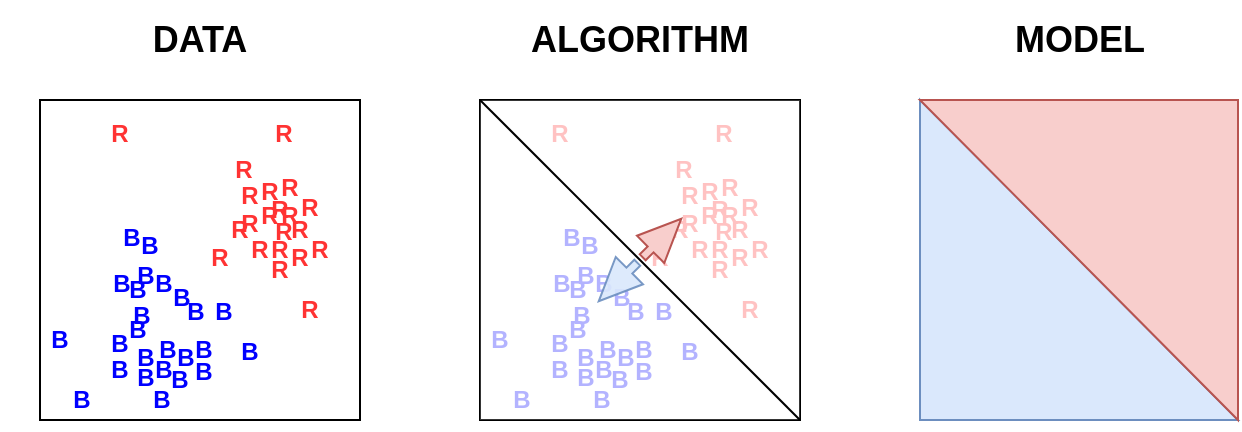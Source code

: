 <mxfile version="22.0.8" type="device">
  <diagram id="uQc1uqGf2HWPewSTmu1-" name="Page-4">
    <mxGraphModel dx="428" dy="602" grid="1" gridSize="10" guides="1" tooltips="1" connect="1" arrows="1" fold="1" page="0" pageScale="1" pageWidth="850" pageHeight="1100" math="0" shadow="0">
      <root>
        <mxCell id="0" />
        <mxCell id="1" parent="0" />
        <mxCell id="bJGoiBvRY1GCGcLGC41Q-31" value="" style="whiteSpace=wrap;html=1;aspect=fixed;" vertex="1" parent="1">
          <mxGeometry x="20" y="330" width="160" height="160" as="geometry" />
        </mxCell>
        <mxCell id="bJGoiBvRY1GCGcLGC41Q-1" value="&lt;font style=&quot;font-size: 18px;&quot;&gt;&lt;b&gt;DATA&lt;/b&gt;&lt;/font&gt;" style="text;html=1;strokeColor=none;fillColor=none;align=center;verticalAlign=middle;whiteSpace=wrap;rounded=0;" vertex="1" parent="1">
          <mxGeometry x="20" y="280" width="160" height="40" as="geometry" />
        </mxCell>
        <mxCell id="bJGoiBvRY1GCGcLGC41Q-4" value="&lt;font style=&quot;font-size: 18px;&quot;&gt;&lt;b&gt;ALGORITHM&lt;/b&gt;&lt;/font&gt;" style="text;html=1;strokeColor=none;fillColor=none;align=center;verticalAlign=middle;whiteSpace=wrap;rounded=0;" vertex="1" parent="1">
          <mxGeometry x="240" y="280" width="160" height="40" as="geometry" />
        </mxCell>
        <mxCell id="bJGoiBvRY1GCGcLGC41Q-5" value="&lt;font style=&quot;font-size: 18px;&quot;&gt;&lt;b&gt;MODEL&lt;/b&gt;&lt;/font&gt;" style="text;html=1;strokeColor=none;fillColor=none;align=center;verticalAlign=middle;whiteSpace=wrap;rounded=0;" vertex="1" parent="1">
          <mxGeometry x="460" y="280" width="160" height="40" as="geometry" />
        </mxCell>
        <mxCell id="bJGoiBvRY1GCGcLGC41Q-8" value="&lt;b&gt;&lt;font color=&quot;#ff3333&quot;&gt;R&lt;/font&gt;&lt;/b&gt;" style="text;html=1;strokeColor=none;fillColor=none;align=center;verticalAlign=middle;whiteSpace=wrap;rounded=0;" vertex="1" parent="1">
          <mxGeometry x="90" y="380" width="60" height="30" as="geometry" />
        </mxCell>
        <mxCell id="bJGoiBvRY1GCGcLGC41Q-10" value="&lt;span&gt;&lt;font color=&quot;#ff3333&quot;&gt;R&lt;/font&gt;&lt;/span&gt;" style="text;html=1;strokeColor=none;fillColor=none;align=center;verticalAlign=middle;whiteSpace=wrap;rounded=0;fontStyle=1" vertex="1" parent="1">
          <mxGeometry x="100" y="390" width="60" height="30" as="geometry" />
        </mxCell>
        <mxCell id="bJGoiBvRY1GCGcLGC41Q-11" value="&lt;span&gt;&lt;font color=&quot;#ff3333&quot;&gt;R&lt;/font&gt;&lt;/span&gt;" style="text;html=1;strokeColor=none;fillColor=none;align=center;verticalAlign=middle;whiteSpace=wrap;rounded=0;fontStyle=1" vertex="1" parent="1">
          <mxGeometry x="110" y="400" width="60" height="30" as="geometry" />
        </mxCell>
        <mxCell id="bJGoiBvRY1GCGcLGC41Q-12" value="&lt;span&gt;&lt;font color=&quot;#ff3333&quot;&gt;R&lt;/font&gt;&lt;/span&gt;" style="text;html=1;strokeColor=none;fillColor=none;align=center;verticalAlign=middle;whiteSpace=wrap;rounded=0;fontStyle=1" vertex="1" parent="1">
          <mxGeometry x="120" y="394" width="60" height="30" as="geometry" />
        </mxCell>
        <mxCell id="bJGoiBvRY1GCGcLGC41Q-13" value="&lt;span&gt;&lt;font color=&quot;#ff3333&quot;&gt;R&lt;/font&gt;&lt;/span&gt;" style="text;html=1;strokeColor=none;fillColor=none;align=center;verticalAlign=middle;whiteSpace=wrap;rounded=0;fontStyle=1" vertex="1" parent="1">
          <mxGeometry x="130" y="390" width="60" height="30" as="geometry" />
        </mxCell>
        <mxCell id="bJGoiBvRY1GCGcLGC41Q-14" value="&lt;span&gt;&lt;font color=&quot;#ff3333&quot;&gt;R&lt;/font&gt;&lt;/span&gt;" style="text;html=1;strokeColor=none;fillColor=none;align=center;verticalAlign=middle;whiteSpace=wrap;rounded=0;fontStyle=1" vertex="1" parent="1">
          <mxGeometry x="110" y="390" width="60" height="30" as="geometry" />
        </mxCell>
        <mxCell id="bJGoiBvRY1GCGcLGC41Q-15" value="&lt;span&gt;&lt;font color=&quot;#ff3333&quot;&gt;R&lt;/font&gt;&lt;/span&gt;" style="text;html=1;strokeColor=none;fillColor=none;align=center;verticalAlign=middle;whiteSpace=wrap;rounded=0;fontStyle=1" vertex="1" parent="1">
          <mxGeometry x="110" y="370" width="60" height="30" as="geometry" />
        </mxCell>
        <mxCell id="bJGoiBvRY1GCGcLGC41Q-18" value="&lt;span&gt;&lt;font color=&quot;#ff3333&quot;&gt;R&lt;/font&gt;&lt;/span&gt;" style="text;html=1;strokeColor=none;fillColor=none;align=center;verticalAlign=middle;whiteSpace=wrap;rounded=0;fontStyle=1" vertex="1" parent="1">
          <mxGeometry x="120" y="380" width="60" height="30" as="geometry" />
        </mxCell>
        <mxCell id="bJGoiBvRY1GCGcLGC41Q-19" value="&lt;span&gt;&lt;font color=&quot;#ff3333&quot;&gt;R&lt;/font&gt;&lt;/span&gt;" style="text;html=1;strokeColor=none;fillColor=none;align=center;verticalAlign=middle;whiteSpace=wrap;rounded=0;fontStyle=1" vertex="1" parent="1">
          <mxGeometry x="112" y="381" width="60" height="30" as="geometry" />
        </mxCell>
        <mxCell id="bJGoiBvRY1GCGcLGC41Q-21" value="&lt;span&gt;&lt;font color=&quot;#ff3333&quot;&gt;R&lt;/font&gt;&lt;/span&gt;" style="text;html=1;strokeColor=none;fillColor=none;align=center;verticalAlign=middle;whiteSpace=wrap;rounded=0;fontStyle=1" vertex="1" parent="1">
          <mxGeometry x="95" y="377" width="60" height="30" as="geometry" />
        </mxCell>
        <mxCell id="bJGoiBvRY1GCGcLGC41Q-22" value="&lt;span&gt;&lt;font color=&quot;#ff3333&quot;&gt;R&lt;/font&gt;&lt;/span&gt;" style="text;html=1;strokeColor=none;fillColor=none;align=center;verticalAlign=middle;whiteSpace=wrap;rounded=0;fontStyle=1" vertex="1" parent="1">
          <mxGeometry x="105" y="373" width="60" height="30" as="geometry" />
        </mxCell>
        <mxCell id="bJGoiBvRY1GCGcLGC41Q-23" value="&lt;span&gt;&lt;font color=&quot;#ff3333&quot;&gt;R&lt;/font&gt;&lt;/span&gt;" style="text;html=1;strokeColor=none;fillColor=none;align=center;verticalAlign=middle;whiteSpace=wrap;rounded=0;fontStyle=1" vertex="1" parent="1">
          <mxGeometry x="95" y="363" width="60" height="30" as="geometry" />
        </mxCell>
        <mxCell id="bJGoiBvRY1GCGcLGC41Q-24" value="&lt;span&gt;&lt;font color=&quot;#ff3333&quot;&gt;R&lt;/font&gt;&lt;/span&gt;" style="text;html=1;strokeColor=none;fillColor=none;align=center;verticalAlign=middle;whiteSpace=wrap;rounded=0;fontStyle=1" vertex="1" parent="1">
          <mxGeometry x="115" y="373" width="60" height="30" as="geometry" />
        </mxCell>
        <mxCell id="bJGoiBvRY1GCGcLGC41Q-25" value="&lt;span&gt;&lt;font color=&quot;#ff3333&quot;&gt;R&lt;/font&gt;&lt;/span&gt;" style="text;html=1;strokeColor=none;fillColor=none;align=center;verticalAlign=middle;whiteSpace=wrap;rounded=0;fontStyle=1" vertex="1" parent="1">
          <mxGeometry x="125" y="369" width="60" height="30" as="geometry" />
        </mxCell>
        <mxCell id="bJGoiBvRY1GCGcLGC41Q-26" value="&lt;span&gt;&lt;font color=&quot;#ff3333&quot;&gt;R&lt;/font&gt;&lt;/span&gt;" style="text;html=1;strokeColor=none;fillColor=none;align=center;verticalAlign=middle;whiteSpace=wrap;rounded=0;fontStyle=1" vertex="1" parent="1">
          <mxGeometry x="115" y="359" width="60" height="30" as="geometry" />
        </mxCell>
        <mxCell id="bJGoiBvRY1GCGcLGC41Q-27" value="&lt;span&gt;&lt;font color=&quot;#ff3333&quot;&gt;R&lt;/font&gt;&lt;/span&gt;" style="text;html=1;strokeColor=none;fillColor=none;align=center;verticalAlign=middle;whiteSpace=wrap;rounded=0;fontStyle=1" vertex="1" parent="1">
          <mxGeometry x="92" y="350" width="60" height="30" as="geometry" />
        </mxCell>
        <mxCell id="bJGoiBvRY1GCGcLGC41Q-28" value="&lt;span&gt;&lt;font color=&quot;#ff3333&quot;&gt;R&lt;/font&gt;&lt;/span&gt;" style="text;html=1;strokeColor=none;fillColor=none;align=center;verticalAlign=middle;whiteSpace=wrap;rounded=0;fontStyle=1" vertex="1" parent="1">
          <mxGeometry x="112" y="332" width="60" height="30" as="geometry" />
        </mxCell>
        <mxCell id="bJGoiBvRY1GCGcLGC41Q-33" value="&lt;span&gt;&lt;font color=&quot;#ff3333&quot;&gt;R&lt;/font&gt;&lt;/span&gt;" style="text;html=1;strokeColor=none;fillColor=none;align=center;verticalAlign=middle;whiteSpace=wrap;rounded=0;fontStyle=1" vertex="1" parent="1">
          <mxGeometry x="30" y="332" width="60" height="30" as="geometry" />
        </mxCell>
        <mxCell id="bJGoiBvRY1GCGcLGC41Q-34" value="&lt;span&gt;&lt;font color=&quot;#ff3333&quot;&gt;R&lt;/font&gt;&lt;/span&gt;" style="text;html=1;strokeColor=none;fillColor=none;align=center;verticalAlign=middle;whiteSpace=wrap;rounded=0;fontStyle=1" vertex="1" parent="1">
          <mxGeometry x="125" y="420" width="60" height="30" as="geometry" />
        </mxCell>
        <mxCell id="bJGoiBvRY1GCGcLGC41Q-35" value="&lt;span&gt;&lt;font&gt;B&lt;/font&gt;&lt;/span&gt;" style="text;html=1;strokeColor=none;fillColor=none;align=center;verticalAlign=middle;whiteSpace=wrap;rounded=0;fontStyle=1;fontColor=#0000FF;" vertex="1" parent="1">
          <mxGeometry x="52" y="450" width="60" height="30" as="geometry" />
        </mxCell>
        <mxCell id="bJGoiBvRY1GCGcLGC41Q-36" value="&lt;span&gt;&lt;font&gt;B&lt;/font&gt;&lt;/span&gt;" style="text;html=1;strokeColor=none;fillColor=none;align=center;verticalAlign=middle;whiteSpace=wrap;rounded=0;fontStyle=1;fontColor=#0000FF;" vertex="1" parent="1">
          <mxGeometry x="54" y="440" width="60" height="30" as="geometry" />
        </mxCell>
        <mxCell id="bJGoiBvRY1GCGcLGC41Q-37" value="&lt;span&gt;&lt;font&gt;B&lt;/font&gt;&lt;/span&gt;" style="text;html=1;strokeColor=none;fillColor=none;align=center;verticalAlign=middle;whiteSpace=wrap;rounded=0;fontStyle=1;fontColor=#0000FF;" vertex="1" parent="1">
          <mxGeometry x="72" y="451" width="60" height="29" as="geometry" />
        </mxCell>
        <mxCell id="bJGoiBvRY1GCGcLGC41Q-38" value="&lt;span&gt;&lt;font&gt;B&lt;/font&gt;&lt;/span&gt;" style="text;html=1;strokeColor=none;fillColor=none;align=center;verticalAlign=middle;whiteSpace=wrap;rounded=0;fontStyle=1;fontColor=#0000FF;" vertex="1" parent="1">
          <mxGeometry x="39" y="410" width="60" height="30" as="geometry" />
        </mxCell>
        <mxCell id="bJGoiBvRY1GCGcLGC41Q-39" value="&lt;span&gt;&lt;font&gt;B&lt;/font&gt;&lt;/span&gt;" style="text;html=1;strokeColor=none;fillColor=none;align=center;verticalAlign=middle;whiteSpace=wrap;rounded=0;fontStyle=1;fontColor=#0000FF;" vertex="1" parent="1">
          <mxGeometry x="39" y="430" width="60" height="30" as="geometry" />
        </mxCell>
        <mxCell id="bJGoiBvRY1GCGcLGC41Q-40" value="&lt;span&gt;&lt;font&gt;B&lt;/font&gt;&lt;/span&gt;" style="text;html=1;strokeColor=none;fillColor=none;align=center;verticalAlign=middle;whiteSpace=wrap;rounded=0;fontStyle=1;fontColor=#0000FF;" vertex="1" parent="1">
          <mxGeometry x="68" y="421" width="60" height="30" as="geometry" />
        </mxCell>
        <mxCell id="bJGoiBvRY1GCGcLGC41Q-41" value="&lt;span&gt;&lt;font&gt;B&lt;/font&gt;&lt;/span&gt;" style="text;html=1;strokeColor=none;fillColor=none;align=center;verticalAlign=middle;whiteSpace=wrap;rounded=0;fontStyle=1;fontColor=#0000FF;" vertex="1" parent="1">
          <mxGeometry x="11" y="465" width="60" height="30" as="geometry" />
        </mxCell>
        <mxCell id="bJGoiBvRY1GCGcLGC41Q-42" value="&lt;span&gt;&lt;font&gt;B&lt;/font&gt;&lt;/span&gt;" style="text;html=1;strokeColor=none;fillColor=none;align=center;verticalAlign=middle;whiteSpace=wrap;rounded=0;fontStyle=1;fontColor=#0000FF;" vertex="1" parent="1">
          <mxGeometry x="30" y="450" width="60" height="30" as="geometry" />
        </mxCell>
        <mxCell id="bJGoiBvRY1GCGcLGC41Q-43" value="&lt;span&gt;&lt;font&gt;B&lt;/font&gt;&lt;/span&gt;" style="text;html=1;strokeColor=none;fillColor=none;align=center;verticalAlign=middle;whiteSpace=wrap;rounded=0;fontStyle=1;fontColor=#0000FF;" vertex="1" parent="1">
          <mxGeometry x="51" y="465" width="60" height="30" as="geometry" />
        </mxCell>
        <mxCell id="bJGoiBvRY1GCGcLGC41Q-44" value="&lt;span&gt;&lt;font&gt;B&lt;/font&gt;&lt;/span&gt;" style="text;html=1;strokeColor=none;fillColor=none;align=center;verticalAlign=middle;whiteSpace=wrap;rounded=0;fontStyle=1;fontColor=#0000FF;" vertex="1" parent="1">
          <mxGeometry x="41" y="423" width="60" height="30" as="geometry" />
        </mxCell>
        <mxCell id="bJGoiBvRY1GCGcLGC41Q-45" value="&lt;span&gt;&lt;font&gt;B&lt;/font&gt;&lt;/span&gt;" style="text;html=1;strokeColor=none;fillColor=none;align=center;verticalAlign=middle;whiteSpace=wrap;rounded=0;fontStyle=1;fontColor=#0000FF;" vertex="1" parent="1">
          <mxGeometry x="63" y="444" width="60" height="30" as="geometry" />
        </mxCell>
        <mxCell id="bJGoiBvRY1GCGcLGC41Q-46" value="&lt;span&gt;&lt;font&gt;B&lt;/font&gt;&lt;/span&gt;" style="text;html=1;strokeColor=none;fillColor=none;align=center;verticalAlign=middle;whiteSpace=wrap;rounded=0;fontStyle=1;fontColor=#0000FF;" vertex="1" parent="1">
          <mxGeometry x="43" y="454" width="60" height="30" as="geometry" />
        </mxCell>
        <mxCell id="bJGoiBvRY1GCGcLGC41Q-47" value="&lt;span&gt;&lt;font&gt;B&lt;/font&gt;&lt;/span&gt;" style="text;html=1;strokeColor=none;fillColor=none;align=center;verticalAlign=middle;whiteSpace=wrap;rounded=0;fontStyle=1;fontColor=#0000FF;" vertex="1" parent="1">
          <mxGeometry x="43" y="444" width="60" height="30" as="geometry" />
        </mxCell>
        <mxCell id="bJGoiBvRY1GCGcLGC41Q-48" value="&lt;span&gt;&lt;font&gt;B&lt;/font&gt;&lt;/span&gt;" style="text;html=1;strokeColor=none;fillColor=none;align=center;verticalAlign=middle;whiteSpace=wrap;rounded=0;fontStyle=1;fontColor=#0000FF;" vertex="1" parent="1">
          <mxGeometry x="60" y="455" width="60" height="30" as="geometry" />
        </mxCell>
        <mxCell id="bJGoiBvRY1GCGcLGC41Q-49" value="&lt;span&gt;&lt;font&gt;B&lt;/font&gt;&lt;/span&gt;" style="text;html=1;strokeColor=none;fillColor=none;align=center;verticalAlign=middle;whiteSpace=wrap;rounded=0;fontStyle=1;fontColor=#0000FF;" vertex="1" parent="1">
          <mxGeometry x="43" y="403" width="60" height="30" as="geometry" />
        </mxCell>
        <mxCell id="bJGoiBvRY1GCGcLGC41Q-50" value="&lt;span&gt;&lt;font&gt;B&lt;/font&gt;&lt;/span&gt;" style="text;html=1;strokeColor=none;fillColor=none;align=center;verticalAlign=middle;whiteSpace=wrap;rounded=0;fontStyle=1;fontColor=#0000FF;" vertex="1" parent="1">
          <mxGeometry x="61" y="414" width="60" height="29" as="geometry" />
        </mxCell>
        <mxCell id="bJGoiBvRY1GCGcLGC41Q-51" value="&lt;span&gt;&lt;font&gt;B&lt;/font&gt;&lt;/span&gt;" style="text;html=1;strokeColor=none;fillColor=none;align=center;verticalAlign=middle;whiteSpace=wrap;rounded=0;fontStyle=1;fontColor=#0000FF;" vertex="1" parent="1">
          <mxGeometry x="52" y="407" width="60" height="30" as="geometry" />
        </mxCell>
        <mxCell id="bJGoiBvRY1GCGcLGC41Q-52" value="&lt;span&gt;&lt;font&gt;B&lt;/font&gt;&lt;/span&gt;" style="text;html=1;strokeColor=none;fillColor=none;align=center;verticalAlign=middle;whiteSpace=wrap;rounded=0;fontStyle=1;fontColor=#0000FF;" vertex="1" parent="1">
          <mxGeometry x="31" y="407" width="60" height="30" as="geometry" />
        </mxCell>
        <mxCell id="bJGoiBvRY1GCGcLGC41Q-53" value="&lt;span&gt;&lt;font&gt;B&lt;/font&gt;&lt;/span&gt;" style="text;html=1;strokeColor=none;fillColor=none;align=center;verticalAlign=middle;whiteSpace=wrap;rounded=0;fontStyle=1;fontColor=#0000FF;" vertex="1" parent="1">
          <mxGeometry x="30" y="437" width="60" height="30" as="geometry" />
        </mxCell>
        <mxCell id="bJGoiBvRY1GCGcLGC41Q-54" value="&lt;span&gt;&lt;font&gt;B&lt;/font&gt;&lt;/span&gt;" style="text;html=1;strokeColor=none;fillColor=none;align=center;verticalAlign=middle;whiteSpace=wrap;rounded=0;fontStyle=1;fontColor=#0000FF;" vertex="1" parent="1">
          <mxGeometry x="82" y="421" width="60" height="30" as="geometry" />
        </mxCell>
        <mxCell id="bJGoiBvRY1GCGcLGC41Q-55" value="&lt;span&gt;&lt;font&gt;B&lt;/font&gt;&lt;/span&gt;" style="text;html=1;strokeColor=none;fillColor=none;align=center;verticalAlign=middle;whiteSpace=wrap;rounded=0;fontStyle=1;fontColor=#0000FF;" vertex="1" parent="1">
          <mxGeometry x="95" y="441" width="60" height="29" as="geometry" />
        </mxCell>
        <mxCell id="bJGoiBvRY1GCGcLGC41Q-57" value="&lt;span&gt;&lt;font&gt;B&lt;/font&gt;&lt;/span&gt;" style="text;html=1;strokeColor=none;fillColor=none;align=center;verticalAlign=middle;whiteSpace=wrap;rounded=0;fontStyle=1;fontColor=#0000FF;" vertex="1" parent="1">
          <mxGeometry x="36" y="384" width="60" height="30" as="geometry" />
        </mxCell>
        <mxCell id="bJGoiBvRY1GCGcLGC41Q-59" value="&lt;span&gt;&lt;font&gt;B&lt;/font&gt;&lt;/span&gt;" style="text;html=1;strokeColor=none;fillColor=none;align=center;verticalAlign=middle;whiteSpace=wrap;rounded=0;fontStyle=1;fontColor=#0000FF;" vertex="1" parent="1">
          <mxGeometry x="72" y="440" width="60" height="30" as="geometry" />
        </mxCell>
        <mxCell id="bJGoiBvRY1GCGcLGC41Q-60" value="&lt;span&gt;&lt;font&gt;B&lt;/font&gt;&lt;/span&gt;" style="text;html=1;strokeColor=none;fillColor=none;align=center;verticalAlign=middle;whiteSpace=wrap;rounded=0;fontStyle=1;fontColor=#0000FF;" vertex="1" parent="1">
          <mxGeometry x="45" y="388" width="60" height="30" as="geometry" />
        </mxCell>
        <mxCell id="bJGoiBvRY1GCGcLGC41Q-62" value="&lt;span&gt;&lt;font&gt;B&lt;/font&gt;&lt;/span&gt;" style="text;html=1;strokeColor=none;fillColor=none;align=center;verticalAlign=middle;whiteSpace=wrap;rounded=0;fontStyle=1;fontColor=#0000FF;" vertex="1" parent="1">
          <mxGeometry y="435" width="60" height="30" as="geometry" />
        </mxCell>
        <mxCell id="bJGoiBvRY1GCGcLGC41Q-63" value="&lt;span&gt;&lt;font color=&quot;#ff3333&quot;&gt;R&lt;/font&gt;&lt;/span&gt;" style="text;html=1;strokeColor=none;fillColor=none;align=center;verticalAlign=middle;whiteSpace=wrap;rounded=0;fontStyle=1" vertex="1" parent="1">
          <mxGeometry x="105" y="360" width="60" height="32" as="geometry" />
        </mxCell>
        <mxCell id="bJGoiBvRY1GCGcLGC41Q-64" value="&lt;span&gt;&lt;font color=&quot;#ff3333&quot;&gt;R&lt;/font&gt;&lt;/span&gt;" style="text;html=1;strokeColor=none;fillColor=none;align=center;verticalAlign=middle;whiteSpace=wrap;rounded=0;fontStyle=1" vertex="1" parent="1">
          <mxGeometry x="91" y="392" width="38" height="33" as="geometry" />
        </mxCell>
        <mxCell id="bJGoiBvRY1GCGcLGC41Q-65" value="" style="whiteSpace=wrap;html=1;aspect=fixed;" vertex="1" parent="1">
          <mxGeometry x="240" y="330" width="160" height="160" as="geometry" />
        </mxCell>
        <mxCell id="bJGoiBvRY1GCGcLGC41Q-66" value="&lt;b&gt;&lt;font color=&quot;#ff3333&quot;&gt;R&lt;/font&gt;&lt;/b&gt;" style="text;html=1;strokeColor=none;fillColor=none;align=center;verticalAlign=middle;whiteSpace=wrap;rounded=0;" vertex="1" parent="1">
          <mxGeometry x="310" y="380" width="60" height="30" as="geometry" />
        </mxCell>
        <mxCell id="bJGoiBvRY1GCGcLGC41Q-67" value="&lt;span&gt;&lt;font color=&quot;#ff3333&quot;&gt;R&lt;/font&gt;&lt;/span&gt;" style="text;html=1;strokeColor=none;fillColor=none;align=center;verticalAlign=middle;whiteSpace=wrap;rounded=0;fontStyle=1" vertex="1" parent="1">
          <mxGeometry x="320" y="390" width="60" height="30" as="geometry" />
        </mxCell>
        <mxCell id="bJGoiBvRY1GCGcLGC41Q-68" value="&lt;span&gt;&lt;font color=&quot;#ff3333&quot;&gt;R&lt;/font&gt;&lt;/span&gt;" style="text;html=1;strokeColor=none;fillColor=none;align=center;verticalAlign=middle;whiteSpace=wrap;rounded=0;fontStyle=1" vertex="1" parent="1">
          <mxGeometry x="330" y="400" width="60" height="30" as="geometry" />
        </mxCell>
        <mxCell id="bJGoiBvRY1GCGcLGC41Q-69" value="&lt;span&gt;&lt;font color=&quot;#ff3333&quot;&gt;R&lt;/font&gt;&lt;/span&gt;" style="text;html=1;strokeColor=none;fillColor=none;align=center;verticalAlign=middle;whiteSpace=wrap;rounded=0;fontStyle=1" vertex="1" parent="1">
          <mxGeometry x="340" y="394" width="60" height="30" as="geometry" />
        </mxCell>
        <mxCell id="bJGoiBvRY1GCGcLGC41Q-70" value="&lt;span&gt;&lt;font color=&quot;#ff3333&quot;&gt;R&lt;/font&gt;&lt;/span&gt;" style="text;html=1;strokeColor=none;fillColor=none;align=center;verticalAlign=middle;whiteSpace=wrap;rounded=0;fontStyle=1" vertex="1" parent="1">
          <mxGeometry x="350" y="390" width="60" height="30" as="geometry" />
        </mxCell>
        <mxCell id="bJGoiBvRY1GCGcLGC41Q-71" value="&lt;span&gt;&lt;font color=&quot;#ff3333&quot;&gt;R&lt;/font&gt;&lt;/span&gt;" style="text;html=1;strokeColor=none;fillColor=none;align=center;verticalAlign=middle;whiteSpace=wrap;rounded=0;fontStyle=1" vertex="1" parent="1">
          <mxGeometry x="330" y="390" width="60" height="30" as="geometry" />
        </mxCell>
        <mxCell id="bJGoiBvRY1GCGcLGC41Q-72" value="&lt;span&gt;&lt;font color=&quot;#ff3333&quot;&gt;R&lt;/font&gt;&lt;/span&gt;" style="text;html=1;strokeColor=none;fillColor=none;align=center;verticalAlign=middle;whiteSpace=wrap;rounded=0;fontStyle=1" vertex="1" parent="1">
          <mxGeometry x="330" y="370" width="60" height="30" as="geometry" />
        </mxCell>
        <mxCell id="bJGoiBvRY1GCGcLGC41Q-73" value="&lt;span&gt;&lt;font color=&quot;#ff3333&quot;&gt;R&lt;/font&gt;&lt;/span&gt;" style="text;html=1;strokeColor=none;fillColor=none;align=center;verticalAlign=middle;whiteSpace=wrap;rounded=0;fontStyle=1" vertex="1" parent="1">
          <mxGeometry x="340" y="380" width="60" height="30" as="geometry" />
        </mxCell>
        <mxCell id="bJGoiBvRY1GCGcLGC41Q-74" value="&lt;span&gt;&lt;font color=&quot;#ff3333&quot;&gt;R&lt;/font&gt;&lt;/span&gt;" style="text;html=1;strokeColor=none;fillColor=none;align=center;verticalAlign=middle;whiteSpace=wrap;rounded=0;fontStyle=1" vertex="1" parent="1">
          <mxGeometry x="332" y="381" width="60" height="30" as="geometry" />
        </mxCell>
        <mxCell id="bJGoiBvRY1GCGcLGC41Q-75" value="&lt;span&gt;&lt;font color=&quot;#ff3333&quot;&gt;R&lt;/font&gt;&lt;/span&gt;" style="text;html=1;strokeColor=none;fillColor=none;align=center;verticalAlign=middle;whiteSpace=wrap;rounded=0;fontStyle=1" vertex="1" parent="1">
          <mxGeometry x="315" y="377" width="60" height="30" as="geometry" />
        </mxCell>
        <mxCell id="bJGoiBvRY1GCGcLGC41Q-76" value="&lt;span&gt;&lt;font color=&quot;#ff3333&quot;&gt;R&lt;/font&gt;&lt;/span&gt;" style="text;html=1;strokeColor=none;fillColor=none;align=center;verticalAlign=middle;whiteSpace=wrap;rounded=0;fontStyle=1" vertex="1" parent="1">
          <mxGeometry x="325" y="373" width="60" height="30" as="geometry" />
        </mxCell>
        <mxCell id="bJGoiBvRY1GCGcLGC41Q-77" value="&lt;span&gt;&lt;font color=&quot;#ff3333&quot;&gt;R&lt;/font&gt;&lt;/span&gt;" style="text;html=1;strokeColor=none;fillColor=none;align=center;verticalAlign=middle;whiteSpace=wrap;rounded=0;fontStyle=1" vertex="1" parent="1">
          <mxGeometry x="315" y="363" width="60" height="30" as="geometry" />
        </mxCell>
        <mxCell id="bJGoiBvRY1GCGcLGC41Q-78" value="&lt;span&gt;&lt;font color=&quot;#ff3333&quot;&gt;R&lt;/font&gt;&lt;/span&gt;" style="text;html=1;strokeColor=none;fillColor=none;align=center;verticalAlign=middle;whiteSpace=wrap;rounded=0;fontStyle=1" vertex="1" parent="1">
          <mxGeometry x="335" y="373" width="60" height="30" as="geometry" />
        </mxCell>
        <mxCell id="bJGoiBvRY1GCGcLGC41Q-79" value="&lt;span&gt;&lt;font color=&quot;#ff3333&quot;&gt;R&lt;/font&gt;&lt;/span&gt;" style="text;html=1;strokeColor=none;fillColor=none;align=center;verticalAlign=middle;whiteSpace=wrap;rounded=0;fontStyle=1" vertex="1" parent="1">
          <mxGeometry x="345" y="369" width="60" height="30" as="geometry" />
        </mxCell>
        <mxCell id="bJGoiBvRY1GCGcLGC41Q-80" value="&lt;span&gt;&lt;font color=&quot;#ff3333&quot;&gt;R&lt;/font&gt;&lt;/span&gt;" style="text;html=1;strokeColor=none;fillColor=none;align=center;verticalAlign=middle;whiteSpace=wrap;rounded=0;fontStyle=1" vertex="1" parent="1">
          <mxGeometry x="335" y="359" width="60" height="30" as="geometry" />
        </mxCell>
        <mxCell id="bJGoiBvRY1GCGcLGC41Q-81" value="&lt;span&gt;&lt;font color=&quot;#ff3333&quot;&gt;R&lt;/font&gt;&lt;/span&gt;" style="text;html=1;strokeColor=none;fillColor=none;align=center;verticalAlign=middle;whiteSpace=wrap;rounded=0;fontStyle=1" vertex="1" parent="1">
          <mxGeometry x="312" y="350" width="60" height="30" as="geometry" />
        </mxCell>
        <mxCell id="bJGoiBvRY1GCGcLGC41Q-82" value="&lt;span&gt;&lt;font color=&quot;#ff3333&quot;&gt;R&lt;/font&gt;&lt;/span&gt;" style="text;html=1;strokeColor=none;fillColor=none;align=center;verticalAlign=middle;whiteSpace=wrap;rounded=0;fontStyle=1" vertex="1" parent="1">
          <mxGeometry x="332" y="332" width="60" height="30" as="geometry" />
        </mxCell>
        <mxCell id="bJGoiBvRY1GCGcLGC41Q-83" value="&lt;span&gt;&lt;font color=&quot;#ff3333&quot;&gt;R&lt;/font&gt;&lt;/span&gt;" style="text;html=1;strokeColor=none;fillColor=none;align=center;verticalAlign=middle;whiteSpace=wrap;rounded=0;fontStyle=1" vertex="1" parent="1">
          <mxGeometry x="250" y="332" width="60" height="30" as="geometry" />
        </mxCell>
        <mxCell id="bJGoiBvRY1GCGcLGC41Q-84" value="&lt;span&gt;&lt;font color=&quot;#ff3333&quot;&gt;R&lt;/font&gt;&lt;/span&gt;" style="text;html=1;strokeColor=none;fillColor=none;align=center;verticalAlign=middle;whiteSpace=wrap;rounded=0;fontStyle=1" vertex="1" parent="1">
          <mxGeometry x="345" y="420" width="60" height="30" as="geometry" />
        </mxCell>
        <mxCell id="bJGoiBvRY1GCGcLGC41Q-85" value="&lt;span&gt;&lt;font&gt;B&lt;/font&gt;&lt;/span&gt;" style="text;html=1;strokeColor=none;fillColor=none;align=center;verticalAlign=middle;whiteSpace=wrap;rounded=0;fontStyle=1;fontColor=#0000FF;" vertex="1" parent="1">
          <mxGeometry x="272" y="450" width="60" height="30" as="geometry" />
        </mxCell>
        <mxCell id="bJGoiBvRY1GCGcLGC41Q-86" value="&lt;span&gt;&lt;font&gt;B&lt;/font&gt;&lt;/span&gt;" style="text;html=1;strokeColor=none;fillColor=none;align=center;verticalAlign=middle;whiteSpace=wrap;rounded=0;fontStyle=1;fontColor=#0000FF;" vertex="1" parent="1">
          <mxGeometry x="274" y="440" width="60" height="30" as="geometry" />
        </mxCell>
        <mxCell id="bJGoiBvRY1GCGcLGC41Q-87" value="&lt;span&gt;&lt;font&gt;B&lt;/font&gt;&lt;/span&gt;" style="text;html=1;strokeColor=none;fillColor=none;align=center;verticalAlign=middle;whiteSpace=wrap;rounded=0;fontStyle=1;fontColor=#0000FF;" vertex="1" parent="1">
          <mxGeometry x="292" y="451" width="60" height="29" as="geometry" />
        </mxCell>
        <mxCell id="bJGoiBvRY1GCGcLGC41Q-88" value="&lt;span&gt;&lt;font&gt;B&lt;/font&gt;&lt;/span&gt;" style="text;html=1;strokeColor=none;fillColor=none;align=center;verticalAlign=middle;whiteSpace=wrap;rounded=0;fontStyle=1;fontColor=#0000FF;" vertex="1" parent="1">
          <mxGeometry x="259" y="410" width="60" height="30" as="geometry" />
        </mxCell>
        <mxCell id="bJGoiBvRY1GCGcLGC41Q-89" value="&lt;span&gt;&lt;font&gt;B&lt;/font&gt;&lt;/span&gt;" style="text;html=1;strokeColor=none;fillColor=none;align=center;verticalAlign=middle;whiteSpace=wrap;rounded=0;fontStyle=1;fontColor=#0000FF;" vertex="1" parent="1">
          <mxGeometry x="259" y="430" width="60" height="30" as="geometry" />
        </mxCell>
        <mxCell id="bJGoiBvRY1GCGcLGC41Q-90" value="&lt;span&gt;&lt;font&gt;B&lt;/font&gt;&lt;/span&gt;" style="text;html=1;strokeColor=none;fillColor=none;align=center;verticalAlign=middle;whiteSpace=wrap;rounded=0;fontStyle=1;fontColor=#0000FF;" vertex="1" parent="1">
          <mxGeometry x="288" y="421" width="60" height="30" as="geometry" />
        </mxCell>
        <mxCell id="bJGoiBvRY1GCGcLGC41Q-91" value="&lt;span&gt;&lt;font&gt;B&lt;/font&gt;&lt;/span&gt;" style="text;html=1;strokeColor=none;fillColor=none;align=center;verticalAlign=middle;whiteSpace=wrap;rounded=0;fontStyle=1;fontColor=#0000FF;" vertex="1" parent="1">
          <mxGeometry x="231" y="465" width="60" height="30" as="geometry" />
        </mxCell>
        <mxCell id="bJGoiBvRY1GCGcLGC41Q-92" value="&lt;span&gt;&lt;font&gt;B&lt;/font&gt;&lt;/span&gt;" style="text;html=1;strokeColor=none;fillColor=none;align=center;verticalAlign=middle;whiteSpace=wrap;rounded=0;fontStyle=1;fontColor=#0000FF;" vertex="1" parent="1">
          <mxGeometry x="250" y="450" width="60" height="30" as="geometry" />
        </mxCell>
        <mxCell id="bJGoiBvRY1GCGcLGC41Q-93" value="&lt;span&gt;&lt;font&gt;B&lt;/font&gt;&lt;/span&gt;" style="text;html=1;strokeColor=none;fillColor=none;align=center;verticalAlign=middle;whiteSpace=wrap;rounded=0;fontStyle=1;fontColor=#0000FF;" vertex="1" parent="1">
          <mxGeometry x="271" y="465" width="60" height="30" as="geometry" />
        </mxCell>
        <mxCell id="bJGoiBvRY1GCGcLGC41Q-94" value="&lt;span&gt;&lt;font&gt;B&lt;/font&gt;&lt;/span&gt;" style="text;html=1;strokeColor=none;fillColor=none;align=center;verticalAlign=middle;whiteSpace=wrap;rounded=0;fontStyle=1;fontColor=#0000FF;" vertex="1" parent="1">
          <mxGeometry x="261" y="423" width="60" height="30" as="geometry" />
        </mxCell>
        <mxCell id="bJGoiBvRY1GCGcLGC41Q-95" value="&lt;span&gt;&lt;font&gt;B&lt;/font&gt;&lt;/span&gt;" style="text;html=1;strokeColor=none;fillColor=none;align=center;verticalAlign=middle;whiteSpace=wrap;rounded=0;fontStyle=1;fontColor=#0000FF;" vertex="1" parent="1">
          <mxGeometry x="283" y="444" width="60" height="30" as="geometry" />
        </mxCell>
        <mxCell id="bJGoiBvRY1GCGcLGC41Q-96" value="&lt;span&gt;&lt;font&gt;B&lt;/font&gt;&lt;/span&gt;" style="text;html=1;strokeColor=none;fillColor=none;align=center;verticalAlign=middle;whiteSpace=wrap;rounded=0;fontStyle=1;fontColor=#0000FF;" vertex="1" parent="1">
          <mxGeometry x="263" y="454" width="60" height="30" as="geometry" />
        </mxCell>
        <mxCell id="bJGoiBvRY1GCGcLGC41Q-97" value="&lt;span&gt;&lt;font&gt;B&lt;/font&gt;&lt;/span&gt;" style="text;html=1;strokeColor=none;fillColor=none;align=center;verticalAlign=middle;whiteSpace=wrap;rounded=0;fontStyle=1;fontColor=#0000FF;" vertex="1" parent="1">
          <mxGeometry x="263" y="444" width="60" height="30" as="geometry" />
        </mxCell>
        <mxCell id="bJGoiBvRY1GCGcLGC41Q-98" value="&lt;span&gt;&lt;font&gt;B&lt;/font&gt;&lt;/span&gt;" style="text;html=1;strokeColor=none;fillColor=none;align=center;verticalAlign=middle;whiteSpace=wrap;rounded=0;fontStyle=1;fontColor=#0000FF;" vertex="1" parent="1">
          <mxGeometry x="280" y="455" width="60" height="30" as="geometry" />
        </mxCell>
        <mxCell id="bJGoiBvRY1GCGcLGC41Q-99" value="&lt;span&gt;&lt;font&gt;B&lt;/font&gt;&lt;/span&gt;" style="text;html=1;strokeColor=none;fillColor=none;align=center;verticalAlign=middle;whiteSpace=wrap;rounded=0;fontStyle=1;fontColor=#0000FF;" vertex="1" parent="1">
          <mxGeometry x="263" y="403" width="60" height="30" as="geometry" />
        </mxCell>
        <mxCell id="bJGoiBvRY1GCGcLGC41Q-100" value="&lt;span&gt;&lt;font&gt;B&lt;/font&gt;&lt;/span&gt;" style="text;html=1;strokeColor=none;fillColor=none;align=center;verticalAlign=middle;whiteSpace=wrap;rounded=0;fontStyle=1;fontColor=#0000FF;" vertex="1" parent="1">
          <mxGeometry x="281" y="414" width="60" height="29" as="geometry" />
        </mxCell>
        <mxCell id="bJGoiBvRY1GCGcLGC41Q-101" value="&lt;span&gt;&lt;font&gt;B&lt;/font&gt;&lt;/span&gt;" style="text;html=1;strokeColor=none;fillColor=none;align=center;verticalAlign=middle;whiteSpace=wrap;rounded=0;fontStyle=1;fontColor=#0000FF;" vertex="1" parent="1">
          <mxGeometry x="272" y="407" width="60" height="30" as="geometry" />
        </mxCell>
        <mxCell id="bJGoiBvRY1GCGcLGC41Q-102" value="&lt;span&gt;&lt;font&gt;B&lt;/font&gt;&lt;/span&gt;" style="text;html=1;strokeColor=none;fillColor=none;align=center;verticalAlign=middle;whiteSpace=wrap;rounded=0;fontStyle=1;fontColor=#0000FF;" vertex="1" parent="1">
          <mxGeometry x="251" y="407" width="60" height="30" as="geometry" />
        </mxCell>
        <mxCell id="bJGoiBvRY1GCGcLGC41Q-103" value="&lt;span&gt;&lt;font&gt;B&lt;/font&gt;&lt;/span&gt;" style="text;html=1;strokeColor=none;fillColor=none;align=center;verticalAlign=middle;whiteSpace=wrap;rounded=0;fontStyle=1;fontColor=#0000FF;" vertex="1" parent="1">
          <mxGeometry x="250" y="437" width="60" height="30" as="geometry" />
        </mxCell>
        <mxCell id="bJGoiBvRY1GCGcLGC41Q-104" value="&lt;span&gt;&lt;font&gt;B&lt;/font&gt;&lt;/span&gt;" style="text;html=1;strokeColor=none;fillColor=none;align=center;verticalAlign=middle;whiteSpace=wrap;rounded=0;fontStyle=1;fontColor=#0000FF;" vertex="1" parent="1">
          <mxGeometry x="302" y="421" width="60" height="30" as="geometry" />
        </mxCell>
        <mxCell id="bJGoiBvRY1GCGcLGC41Q-105" value="&lt;span&gt;&lt;font&gt;B&lt;/font&gt;&lt;/span&gt;" style="text;html=1;strokeColor=none;fillColor=none;align=center;verticalAlign=middle;whiteSpace=wrap;rounded=0;fontStyle=1;fontColor=#0000FF;" vertex="1" parent="1">
          <mxGeometry x="315" y="441" width="60" height="29" as="geometry" />
        </mxCell>
        <mxCell id="bJGoiBvRY1GCGcLGC41Q-106" value="&lt;span&gt;&lt;font&gt;B&lt;/font&gt;&lt;/span&gt;" style="text;html=1;strokeColor=none;fillColor=none;align=center;verticalAlign=middle;whiteSpace=wrap;rounded=0;fontStyle=1;fontColor=#0000FF;" vertex="1" parent="1">
          <mxGeometry x="256" y="384" width="60" height="30" as="geometry" />
        </mxCell>
        <mxCell id="bJGoiBvRY1GCGcLGC41Q-107" value="&lt;span&gt;&lt;font&gt;B&lt;/font&gt;&lt;/span&gt;" style="text;html=1;strokeColor=none;fillColor=none;align=center;verticalAlign=middle;whiteSpace=wrap;rounded=0;fontStyle=1;fontColor=#0000FF;" vertex="1" parent="1">
          <mxGeometry x="292" y="440" width="60" height="30" as="geometry" />
        </mxCell>
        <mxCell id="bJGoiBvRY1GCGcLGC41Q-108" value="&lt;span&gt;&lt;font&gt;B&lt;/font&gt;&lt;/span&gt;" style="text;html=1;strokeColor=none;fillColor=none;align=center;verticalAlign=middle;whiteSpace=wrap;rounded=0;fontStyle=1;fontColor=#0000FF;" vertex="1" parent="1">
          <mxGeometry x="265" y="388" width="60" height="30" as="geometry" />
        </mxCell>
        <mxCell id="bJGoiBvRY1GCGcLGC41Q-109" value="&lt;span&gt;&lt;font&gt;B&lt;/font&gt;&lt;/span&gt;" style="text;html=1;strokeColor=none;fillColor=none;align=center;verticalAlign=middle;whiteSpace=wrap;rounded=0;fontStyle=1;fontColor=#0000FF;" vertex="1" parent="1">
          <mxGeometry x="220" y="435" width="60" height="30" as="geometry" />
        </mxCell>
        <mxCell id="bJGoiBvRY1GCGcLGC41Q-110" value="&lt;span&gt;&lt;font color=&quot;#ff3333&quot;&gt;R&lt;/font&gt;&lt;/span&gt;" style="text;html=1;strokeColor=none;fillColor=none;align=center;verticalAlign=middle;whiteSpace=wrap;rounded=0;fontStyle=1" vertex="1" parent="1">
          <mxGeometry x="325" y="360" width="60" height="32" as="geometry" />
        </mxCell>
        <mxCell id="bJGoiBvRY1GCGcLGC41Q-111" value="&lt;span&gt;&lt;font color=&quot;#ff3333&quot;&gt;R&lt;/font&gt;&lt;/span&gt;" style="text;html=1;strokeColor=none;fillColor=none;align=center;verticalAlign=middle;whiteSpace=wrap;rounded=0;fontStyle=1" vertex="1" parent="1">
          <mxGeometry x="311" y="392" width="38" height="33" as="geometry" />
        </mxCell>
        <mxCell id="bJGoiBvRY1GCGcLGC41Q-115" value="" style="rounded=0;whiteSpace=wrap;html=1;opacity=70;strokeColor=default;" vertex="1" parent="1">
          <mxGeometry x="240" y="330" width="160" height="160" as="geometry" />
        </mxCell>
        <mxCell id="bJGoiBvRY1GCGcLGC41Q-114" style="rounded=0;orthogonalLoop=1;jettySize=auto;html=1;exitX=0;exitY=0;exitDx=0;exitDy=0;endArrow=none;endFill=0;" edge="1" parent="1" source="bJGoiBvRY1GCGcLGC41Q-115">
          <mxGeometry relative="1" as="geometry">
            <mxPoint x="400" y="490" as="targetPoint" />
            <mxPoint x="261" y="350" as="sourcePoint" />
          </mxGeometry>
        </mxCell>
        <mxCell id="bJGoiBvRY1GCGcLGC41Q-117" value="" style="shape=flexArrow;endArrow=classic;html=1;rounded=0;width=4.167;endSize=6.897;endWidth=14.12;fillColor=#f8cecc;strokeColor=#b85450;" edge="1" parent="1">
          <mxGeometry width="50" height="50" relative="1" as="geometry">
            <mxPoint x="321" y="409" as="sourcePoint" />
            <mxPoint x="341" y="389" as="targetPoint" />
          </mxGeometry>
        </mxCell>
        <mxCell id="bJGoiBvRY1GCGcLGC41Q-118" value="" style="shape=flexArrow;endArrow=classic;html=1;rounded=0;width=4.167;endSize=6.897;endWidth=14.12;fillColor=#dae8fc;strokeColor=#6c8ebf;opacity=90;" edge="1" parent="1">
          <mxGeometry width="50" height="50" relative="1" as="geometry">
            <mxPoint x="319" y="411" as="sourcePoint" />
            <mxPoint x="299" y="431" as="targetPoint" />
          </mxGeometry>
        </mxCell>
        <mxCell id="dtlSQb_wpmyba999vmfU-13" value="" style="verticalLabelPosition=bottom;verticalAlign=top;html=1;shape=mxgraph.basic.obtuse_triangle;dx=0;fillColor=#dae8fc;strokeColor=#6c8ebf;" vertex="1" parent="1">
          <mxGeometry x="460" y="330" width="159" height="160" as="geometry" />
        </mxCell>
        <mxCell id="dtlSQb_wpmyba999vmfU-14" value="" style="verticalLabelPosition=bottom;verticalAlign=top;html=1;shape=mxgraph.basic.obtuse_triangle;dx=0;fillColor=#f8cecc;strokeColor=#b85450;rotation=-180;" vertex="1" parent="1">
          <mxGeometry x="460" y="330" width="159" height="160" as="geometry" />
        </mxCell>
      </root>
    </mxGraphModel>
  </diagram>
</mxfile>
